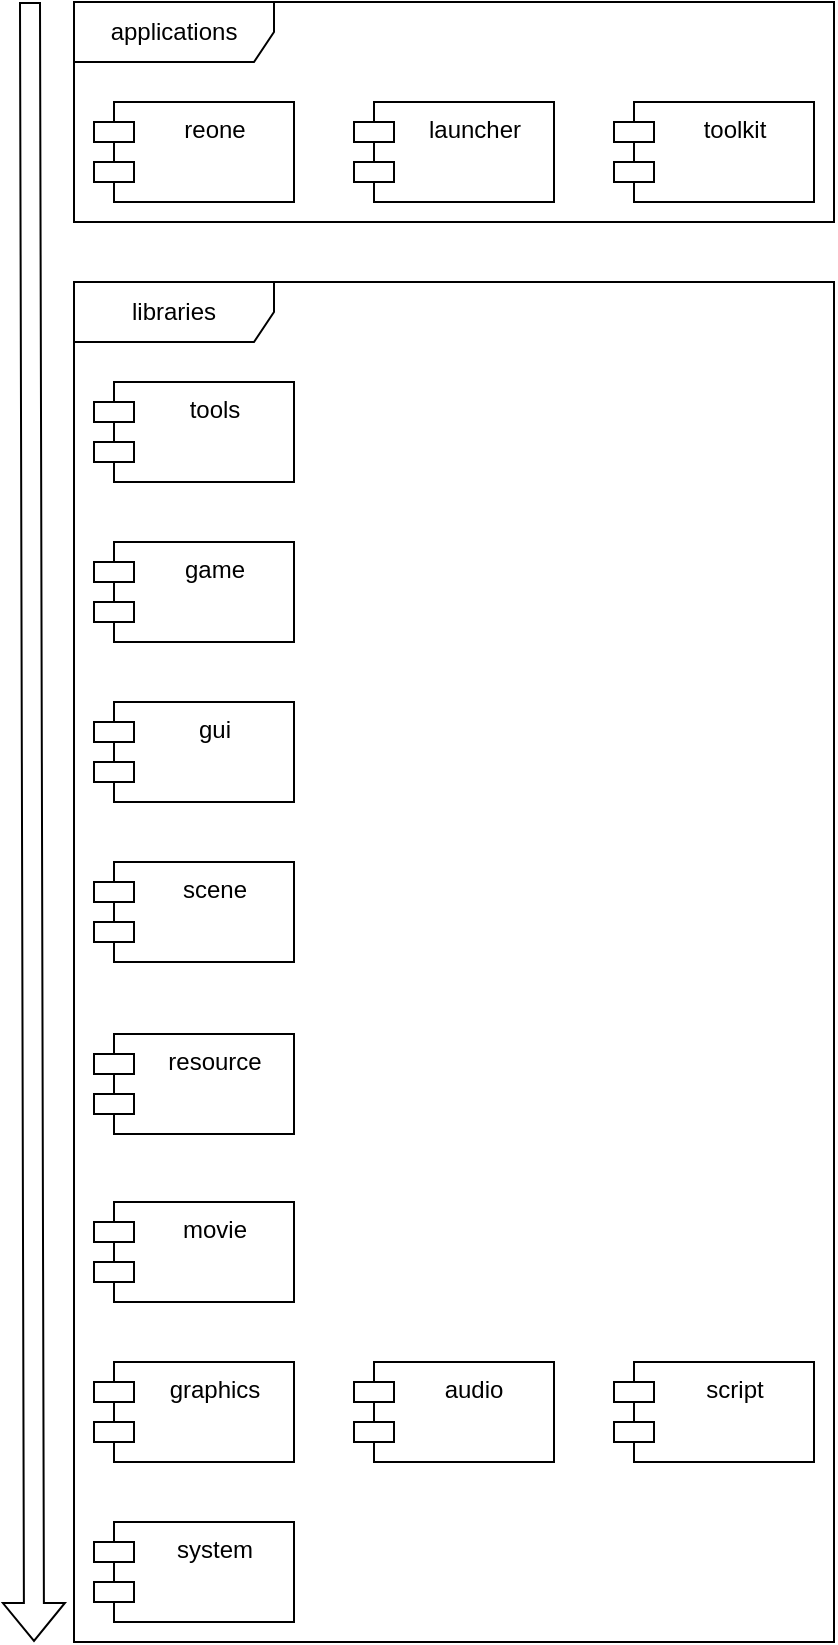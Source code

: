 <mxfile version="22.1.5" type="device">
  <diagram id="C5RBs43oDa-KdzZeNtuy" name="Page-1">
    <mxGraphModel dx="1750" dy="2117" grid="1" gridSize="10" guides="1" tooltips="1" connect="1" arrows="1" fold="1" page="1" pageScale="1" pageWidth="827" pageHeight="1169" math="0" shadow="0">
      <root>
        <mxCell id="WIyWlLk6GJQsqaUBKTNV-0" />
        <mxCell id="WIyWlLk6GJQsqaUBKTNV-1" parent="WIyWlLk6GJQsqaUBKTNV-0" />
        <mxCell id="uwfJpqVd9WzeynNxQDzf-1" value="applications" style="shape=umlFrame;whiteSpace=wrap;html=1;width=100;height=30;flipH=0;" parent="WIyWlLk6GJQsqaUBKTNV-1" vertex="1">
          <mxGeometry x="40" y="-1150" width="380" height="110" as="geometry" />
        </mxCell>
        <mxCell id="uwfJpqVd9WzeynNxQDzf-5" value="libraries" style="shape=umlFrame;whiteSpace=wrap;html=1;width=100;height=30;" parent="WIyWlLk6GJQsqaUBKTNV-1" vertex="1">
          <mxGeometry x="40" y="-1010" width="380" height="680" as="geometry" />
        </mxCell>
        <mxCell id="wTLT_p1KPuhMP4MYyWY3-7" value="system" style="shape=module;align=left;spacingLeft=20;align=center;verticalAlign=top;html=1;direction=east;" parent="WIyWlLk6GJQsqaUBKTNV-1" vertex="1">
          <mxGeometry x="50" y="-390" width="100" height="50" as="geometry" />
        </mxCell>
        <mxCell id="gnWsdmeyHeUerrLaL-5L-1" value="movie" style="shape=module;align=left;spacingLeft=20;align=center;verticalAlign=top;html=1;direction=east;" parent="WIyWlLk6GJQsqaUBKTNV-1" vertex="1">
          <mxGeometry x="50" y="-550" width="100" height="50" as="geometry" />
        </mxCell>
        <mxCell id="gnWsdmeyHeUerrLaL-5L-2" value="graphics" style="shape=module;align=left;spacingLeft=20;align=center;verticalAlign=top;html=1;direction=east;" parent="WIyWlLk6GJQsqaUBKTNV-1" vertex="1">
          <mxGeometry x="50" y="-470" width="100" height="50" as="geometry" />
        </mxCell>
        <mxCell id="gnWsdmeyHeUerrLaL-5L-3" value="resource" style="shape=module;align=left;spacingLeft=20;align=center;verticalAlign=top;html=1;direction=east;" parent="WIyWlLk6GJQsqaUBKTNV-1" vertex="1">
          <mxGeometry x="50" y="-634" width="100" height="50" as="geometry" />
        </mxCell>
        <mxCell id="gnWsdmeyHeUerrLaL-5L-4" value="scene" style="shape=module;align=left;spacingLeft=20;align=center;verticalAlign=top;html=1;direction=east;" parent="WIyWlLk6GJQsqaUBKTNV-1" vertex="1">
          <mxGeometry x="50" y="-720" width="100" height="50" as="geometry" />
        </mxCell>
        <mxCell id="gnWsdmeyHeUerrLaL-5L-5" value="gui" style="shape=module;align=left;spacingLeft=20;align=center;verticalAlign=top;html=1;direction=east;" parent="WIyWlLk6GJQsqaUBKTNV-1" vertex="1">
          <mxGeometry x="50" y="-800" width="100" height="50" as="geometry" />
        </mxCell>
        <mxCell id="gnWsdmeyHeUerrLaL-5L-6" value="script" style="shape=module;align=left;spacingLeft=20;align=center;verticalAlign=top;html=1;direction=east;" parent="WIyWlLk6GJQsqaUBKTNV-1" vertex="1">
          <mxGeometry x="310" y="-470" width="100" height="50" as="geometry" />
        </mxCell>
        <mxCell id="hj-piPnPRJIngDWY3FeU-0" value="audio" style="shape=module;align=left;spacingLeft=20;align=center;verticalAlign=top;direction=east;" parent="WIyWlLk6GJQsqaUBKTNV-1" vertex="1">
          <mxGeometry x="180" y="-470" width="100" height="50" as="geometry" />
        </mxCell>
        <mxCell id="v-eWyspMXQ56PKsTLA4A-5" value="launcher" style="shape=module;align=left;spacingLeft=20;align=center;verticalAlign=top;html=1;" parent="WIyWlLk6GJQsqaUBKTNV-1" vertex="1">
          <mxGeometry x="180" y="-1100" width="100" height="50" as="geometry" />
        </mxCell>
        <mxCell id="F_gQUoQRdA11ZhNdmKd8-1" value="game" style="shape=module;align=center;spacingLeft=20;align=center;verticalAlign=top;html=1;labelPosition=center;verticalLabelPosition=middle;direction=east;" parent="WIyWlLk6GJQsqaUBKTNV-1" vertex="1">
          <mxGeometry x="50" y="-880" width="100" height="50" as="geometry" />
        </mxCell>
        <mxCell id="wTLT_p1KPuhMP4MYyWY3-14" value="reone" style="shape=module;align=left;spacingLeft=20;align=center;verticalAlign=top;html=1;" parent="WIyWlLk6GJQsqaUBKTNV-1" vertex="1">
          <mxGeometry x="50" y="-1100" width="100" height="50" as="geometry" />
        </mxCell>
        <mxCell id="wTLT_p1KPuhMP4MYyWY3-15" value="toolkit" style="shape=module;align=left;spacingLeft=20;align=center;verticalAlign=top;html=1;" parent="WIyWlLk6GJQsqaUBKTNV-1" vertex="1">
          <mxGeometry x="310" y="-1100" width="100" height="50" as="geometry" />
        </mxCell>
        <mxCell id="-GsOFkJRAlTUAmM-WTSo-0" value="tools" style="shape=module;align=center;spacingLeft=20;align=center;verticalAlign=top;html=1;labelPosition=center;verticalLabelPosition=middle;direction=east;" parent="WIyWlLk6GJQsqaUBKTNV-1" vertex="1">
          <mxGeometry x="50" y="-960" width="100" height="50" as="geometry" />
        </mxCell>
        <mxCell id="3OdTSQqyq2VGqYtSOOhK-2" value="" style="shape=flexArrow;endArrow=classic;html=1;rounded=0;" parent="WIyWlLk6GJQsqaUBKTNV-1" edge="1">
          <mxGeometry width="50" height="50" relative="1" as="geometry">
            <mxPoint x="18" y="-1150" as="sourcePoint" />
            <mxPoint x="20" y="-330" as="targetPoint" />
          </mxGeometry>
        </mxCell>
      </root>
    </mxGraphModel>
  </diagram>
</mxfile>
